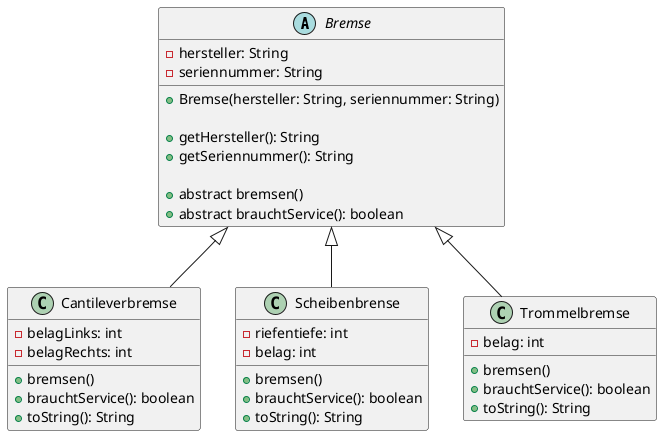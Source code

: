 @startuml bremsen

abstract class Bremse {
	-hersteller: String
	-seriennummer: String
	+Bremse(hersteller: String, seriennummer: String)

	+getHersteller(): String
	+getSeriennummer(): String

	+abstract bremsen()
	+abstract brauchtService(): boolean
}

class Cantileverbremse extends Bremse {
	-belagLinks: int
	-belagRechts: int

	+bremsen()
	+brauchtService(): boolean
	+toString(): String
}

class Scheibenbrense extends Bremse {
	-riefentiefe: int
	-belag: int

	+bremsen()
	+brauchtService(): boolean
	+toString(): String
}

class Trommelbremse extends Bremse {
	-belag: int

	+bremsen()
	+brauchtService(): boolean
	+toString(): String
}

@enduml

@startuml formen.svg

abstract class Volumen {
	-h: double
	+Volumen(h: double)

	+abstract grundflaeche(): double
	+double volumen()
}

class DreiecksPrisma extends Volumen {
	-a: double
	-b: double
	-c: double
	+DreiecksPrisma(a: double, b: double, c: double, h: double)
	+grundflaeche(): double
}

class Quader extends Volumen {
	-a: double
	-b: double
	+Quader(a: double, b: double, h: double)
	+grundflaeche(): double
}

class Zylinder extends Volumen {
	-r: double
	+Zylinder(r: double, h: double)
	+grundflaeche(): double
}

class ZylindrischesRohr extends Volumen {
	-r1: double
	-r2: double
	+ZylindrischesRohr(r1: double, r2: double, h: double)
	+grundflaeche(): double
}

@enduml
